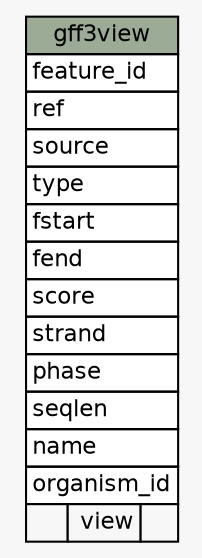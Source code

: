 // dot 2.38.0 on Mac OS X 10.9.3
// SchemaSpy rev 590
digraph "gff3view" {
  graph [
    rankdir="RL"
    bgcolor="#f7f7f7"
    nodesep="0.18"
    ranksep="0.46"
    fontname="Helvetica"
    fontsize="11"
  ];
  node [
    fontname="Helvetica"
    fontsize="11"
    shape="plaintext"
  ];
  edge [
    arrowsize="0.8"
  ];
  "gff3view" [
    label=<
    <TABLE BORDER="0" CELLBORDER="1" CELLSPACING="0" BGCOLOR="#ffffff">
      <TR><TD COLSPAN="3" BGCOLOR="#9bab96" ALIGN="CENTER">gff3view</TD></TR>
      <TR><TD PORT="feature_id" COLSPAN="3" ALIGN="LEFT">feature_id</TD></TR>
      <TR><TD PORT="ref" COLSPAN="3" ALIGN="LEFT">ref</TD></TR>
      <TR><TD PORT="source" COLSPAN="3" ALIGN="LEFT">source</TD></TR>
      <TR><TD PORT="type" COLSPAN="3" ALIGN="LEFT">type</TD></TR>
      <TR><TD PORT="fstart" COLSPAN="3" ALIGN="LEFT">fstart</TD></TR>
      <TR><TD PORT="fend" COLSPAN="3" ALIGN="LEFT">fend</TD></TR>
      <TR><TD PORT="score" COLSPAN="3" ALIGN="LEFT">score</TD></TR>
      <TR><TD PORT="strand" COLSPAN="3" ALIGN="LEFT">strand</TD></TR>
      <TR><TD PORT="phase" COLSPAN="3" ALIGN="LEFT">phase</TD></TR>
      <TR><TD PORT="seqlen" COLSPAN="3" ALIGN="LEFT">seqlen</TD></TR>
      <TR><TD PORT="name" COLSPAN="3" ALIGN="LEFT">name</TD></TR>
      <TR><TD PORT="organism_id" COLSPAN="3" ALIGN="LEFT">organism_id</TD></TR>
      <TR><TD ALIGN="LEFT" BGCOLOR="#f7f7f7">  </TD><TD ALIGN="RIGHT" BGCOLOR="#f7f7f7">view</TD><TD ALIGN="RIGHT" BGCOLOR="#f7f7f7">  </TD></TR>
    </TABLE>>
    URL="tables/gff3view.html"
    tooltip="gff3view"
  ];
}
